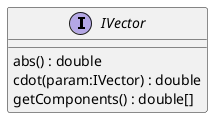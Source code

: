 @startuml
interface IVector {
    abs() : double
    cdot(param:IVector) : double
    getComponents() : double[]
}
@enduml
